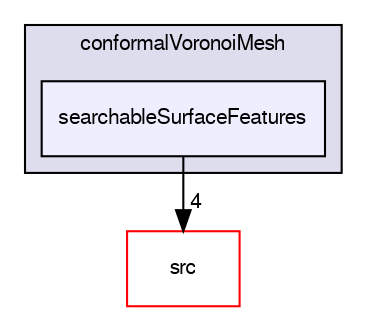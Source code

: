digraph "applications/utilities/mesh/generation/foamyHexMesh/conformalVoronoiMesh/searchableSurfaceFeatures" {
  bgcolor=transparent;
  compound=true
  node [ fontsize="10", fontname="FreeSans"];
  edge [ labelfontsize="10", labelfontname="FreeSans"];
  subgraph clusterdir_a00a19acf326fc72ff321e146413b4fa {
    graph [ bgcolor="#ddddee", pencolor="black", label="conformalVoronoiMesh" fontname="FreeSans", fontsize="10", URL="dir_a00a19acf326fc72ff321e146413b4fa.html"]
  dir_62b0a1549cd630fce8f04aac84f738a5 [shape=box, label="searchableSurfaceFeatures", style="filled", fillcolor="#eeeeff", pencolor="black", URL="dir_62b0a1549cd630fce8f04aac84f738a5.html"];
  }
  dir_68267d1309a1af8e8297ef4c3efbcdba [shape=box label="src" color="red" URL="dir_68267d1309a1af8e8297ef4c3efbcdba.html"];
  dir_62b0a1549cd630fce8f04aac84f738a5->dir_68267d1309a1af8e8297ef4c3efbcdba [headlabel="4", labeldistance=1.5 headhref="dir_000402_000577.html"];
}

